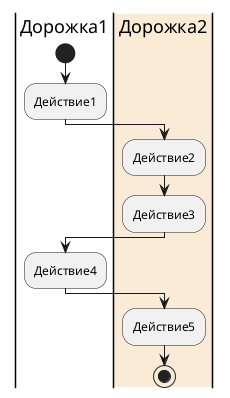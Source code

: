 @startuml ""

|Дорожка1|
start
:Действие1;

|#AntiqueWhite|Дорожка2|
:Действие2;
:Действие3;

|Дорожка1|
:Действие4;

|Дорожка2|
:Действие5;
stop

@enduml
